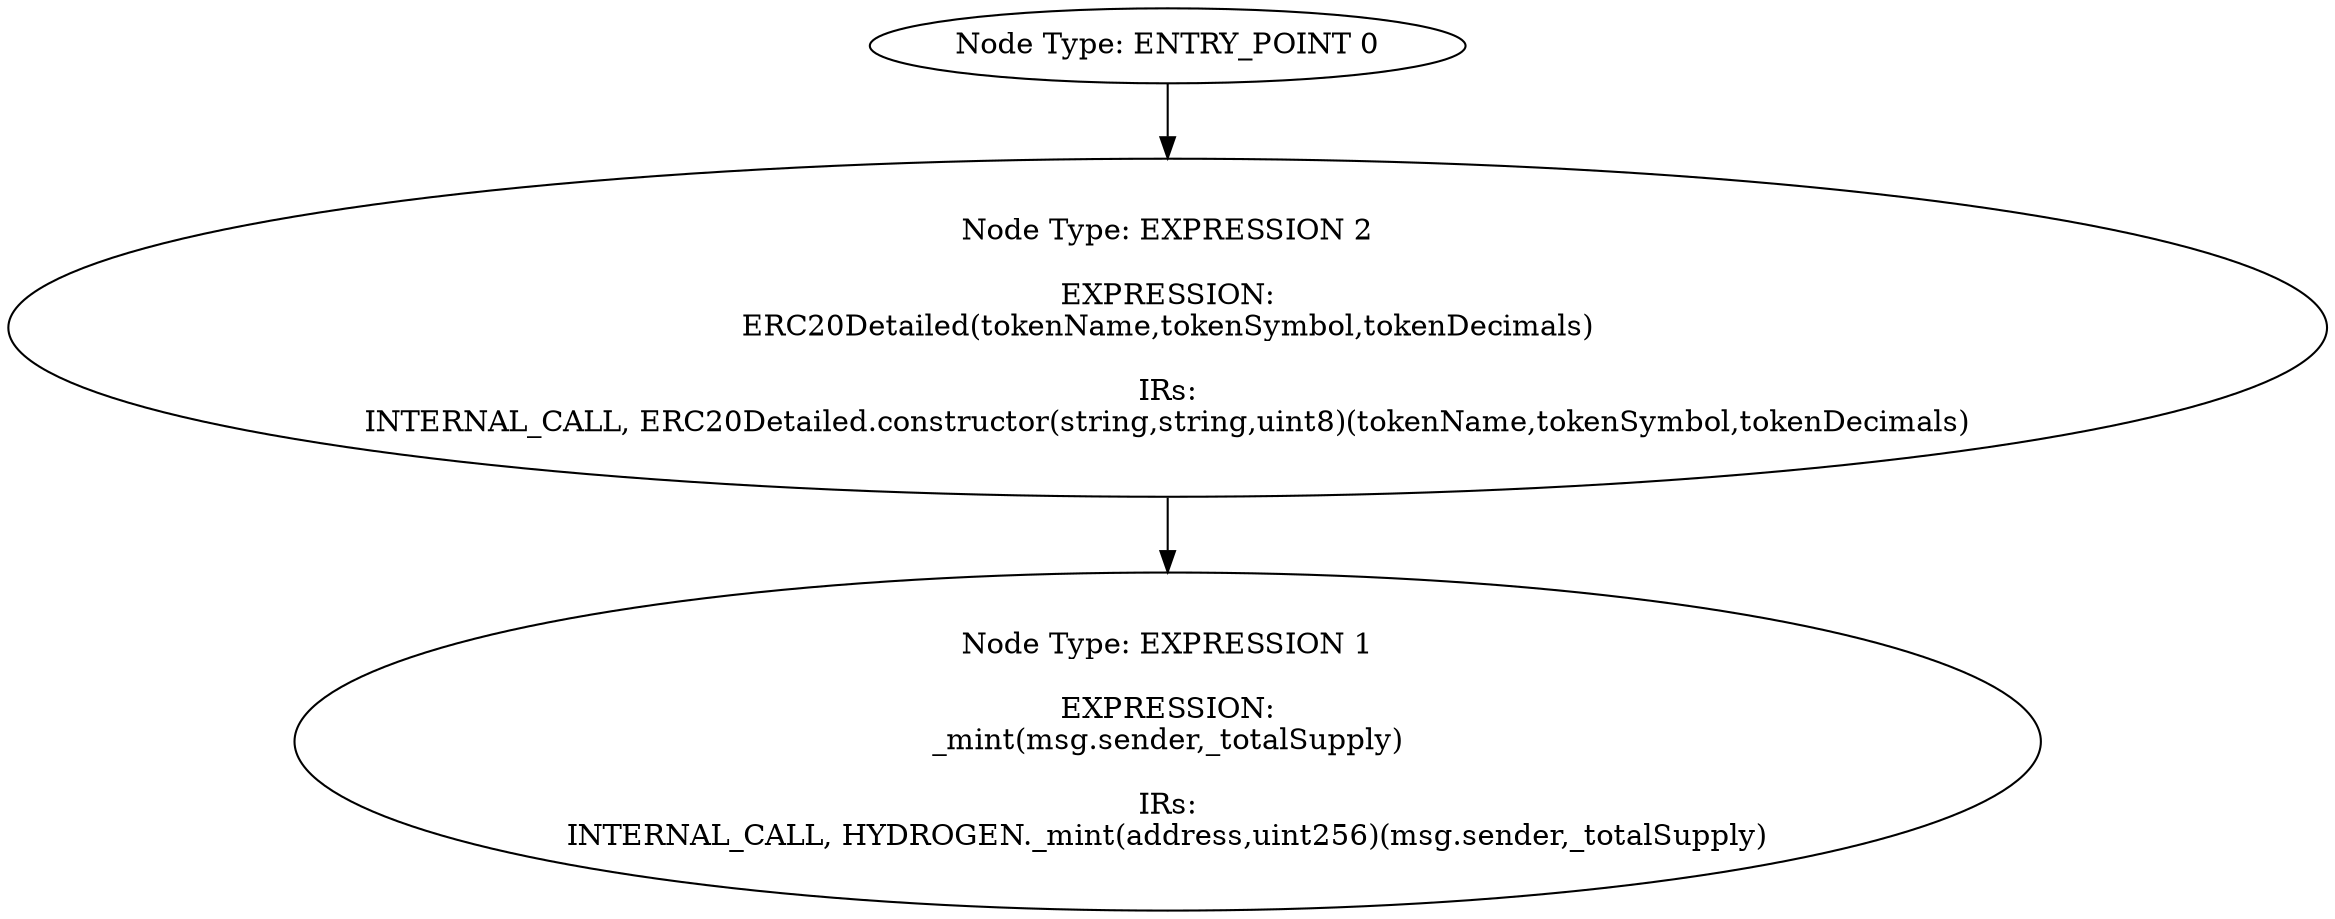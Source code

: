 digraph{
0[label="Node Type: ENTRY_POINT 0
"];
0->2;
1[label="Node Type: EXPRESSION 1

EXPRESSION:
_mint(msg.sender,_totalSupply)

IRs:
INTERNAL_CALL, HYDROGEN._mint(address,uint256)(msg.sender,_totalSupply)"];
2[label="Node Type: EXPRESSION 2

EXPRESSION:
ERC20Detailed(tokenName,tokenSymbol,tokenDecimals)

IRs:
INTERNAL_CALL, ERC20Detailed.constructor(string,string,uint8)(tokenName,tokenSymbol,tokenDecimals)"];
2->1;
}
